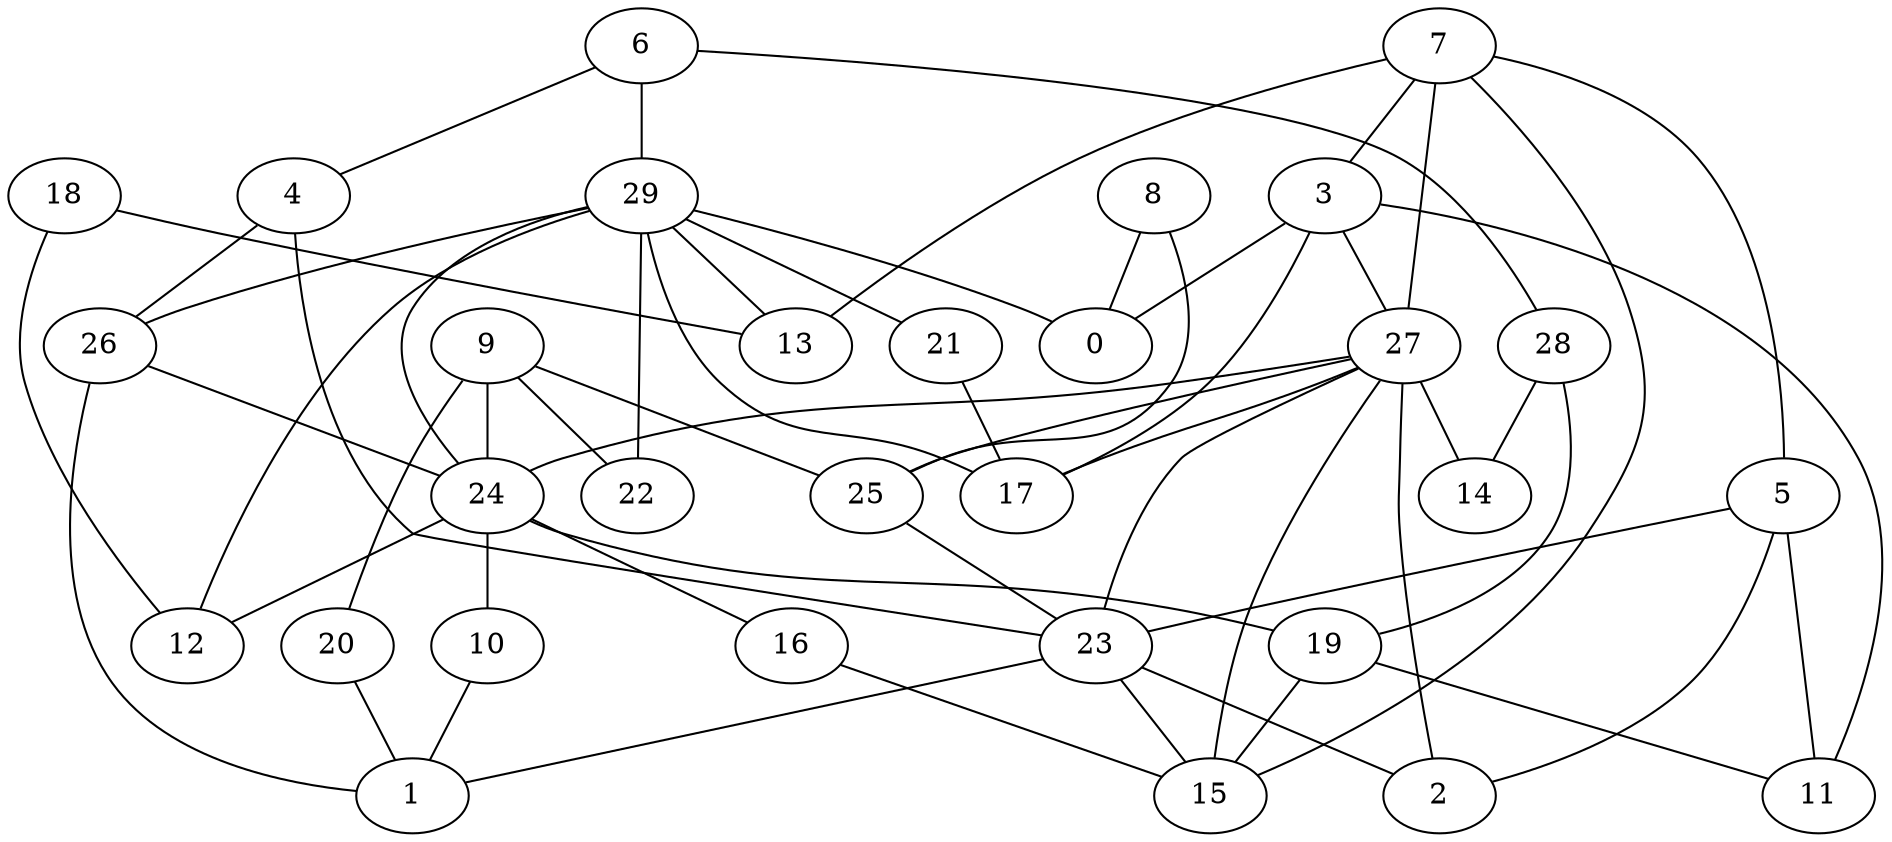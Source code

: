 digraph GG_graph {

subgraph G_graph {
edge [color = black]
"9" -> "22" [dir = none]
"9" -> "20" [dir = none]
"9" -> "24" [dir = none]
"9" -> "25" [dir = none]
"24" -> "16" [dir = none]
"24" -> "12" [dir = none]
"24" -> "10" [dir = none]
"24" -> "19" [dir = none]
"18" -> "12" [dir = none]
"18" -> "13" [dir = none]
"26" -> "24" [dir = none]
"26" -> "1" [dir = none]
"19" -> "15" [dir = none]
"19" -> "11" [dir = none]
"20" -> "1" [dir = none]
"28" -> "19" [dir = none]
"28" -> "14" [dir = none]
"7" -> "13" [dir = none]
"7" -> "3" [dir = none]
"7" -> "5" [dir = none]
"7" -> "15" [dir = none]
"7" -> "27" [dir = none]
"10" -> "1" [dir = none]
"27" -> "17" [dir = none]
"27" -> "23" [dir = none]
"27" -> "14" [dir = none]
"27" -> "15" [dir = none]
"27" -> "24" [dir = none]
"27" -> "25" [dir = none]
"27" -> "2" [dir = none]
"29" -> "26" [dir = none]
"29" -> "0" [dir = none]
"29" -> "21" [dir = none]
"29" -> "24" [dir = none]
"29" -> "17" [dir = none]
"29" -> "13" [dir = none]
"29" -> "12" [dir = none]
"29" -> "22" [dir = none]
"6" -> "28" [dir = none]
"6" -> "29" [dir = none]
"6" -> "4" [dir = none]
"3" -> "27" [dir = none]
"3" -> "17" [dir = none]
"3" -> "11" [dir = none]
"3" -> "0" [dir = none]
"16" -> "15" [dir = none]
"4" -> "26" [dir = none]
"4" -> "23" [dir = none]
"25" -> "23" [dir = none]
"21" -> "17" [dir = none]
"23" -> "2" [dir = none]
"23" -> "1" [dir = none]
"23" -> "15" [dir = none]
"8" -> "0" [dir = none]
"8" -> "25" [dir = none]
"5" -> "2" [dir = none]
"5" -> "11" [dir = none]
"5" -> "23" [dir = none]
}

}
